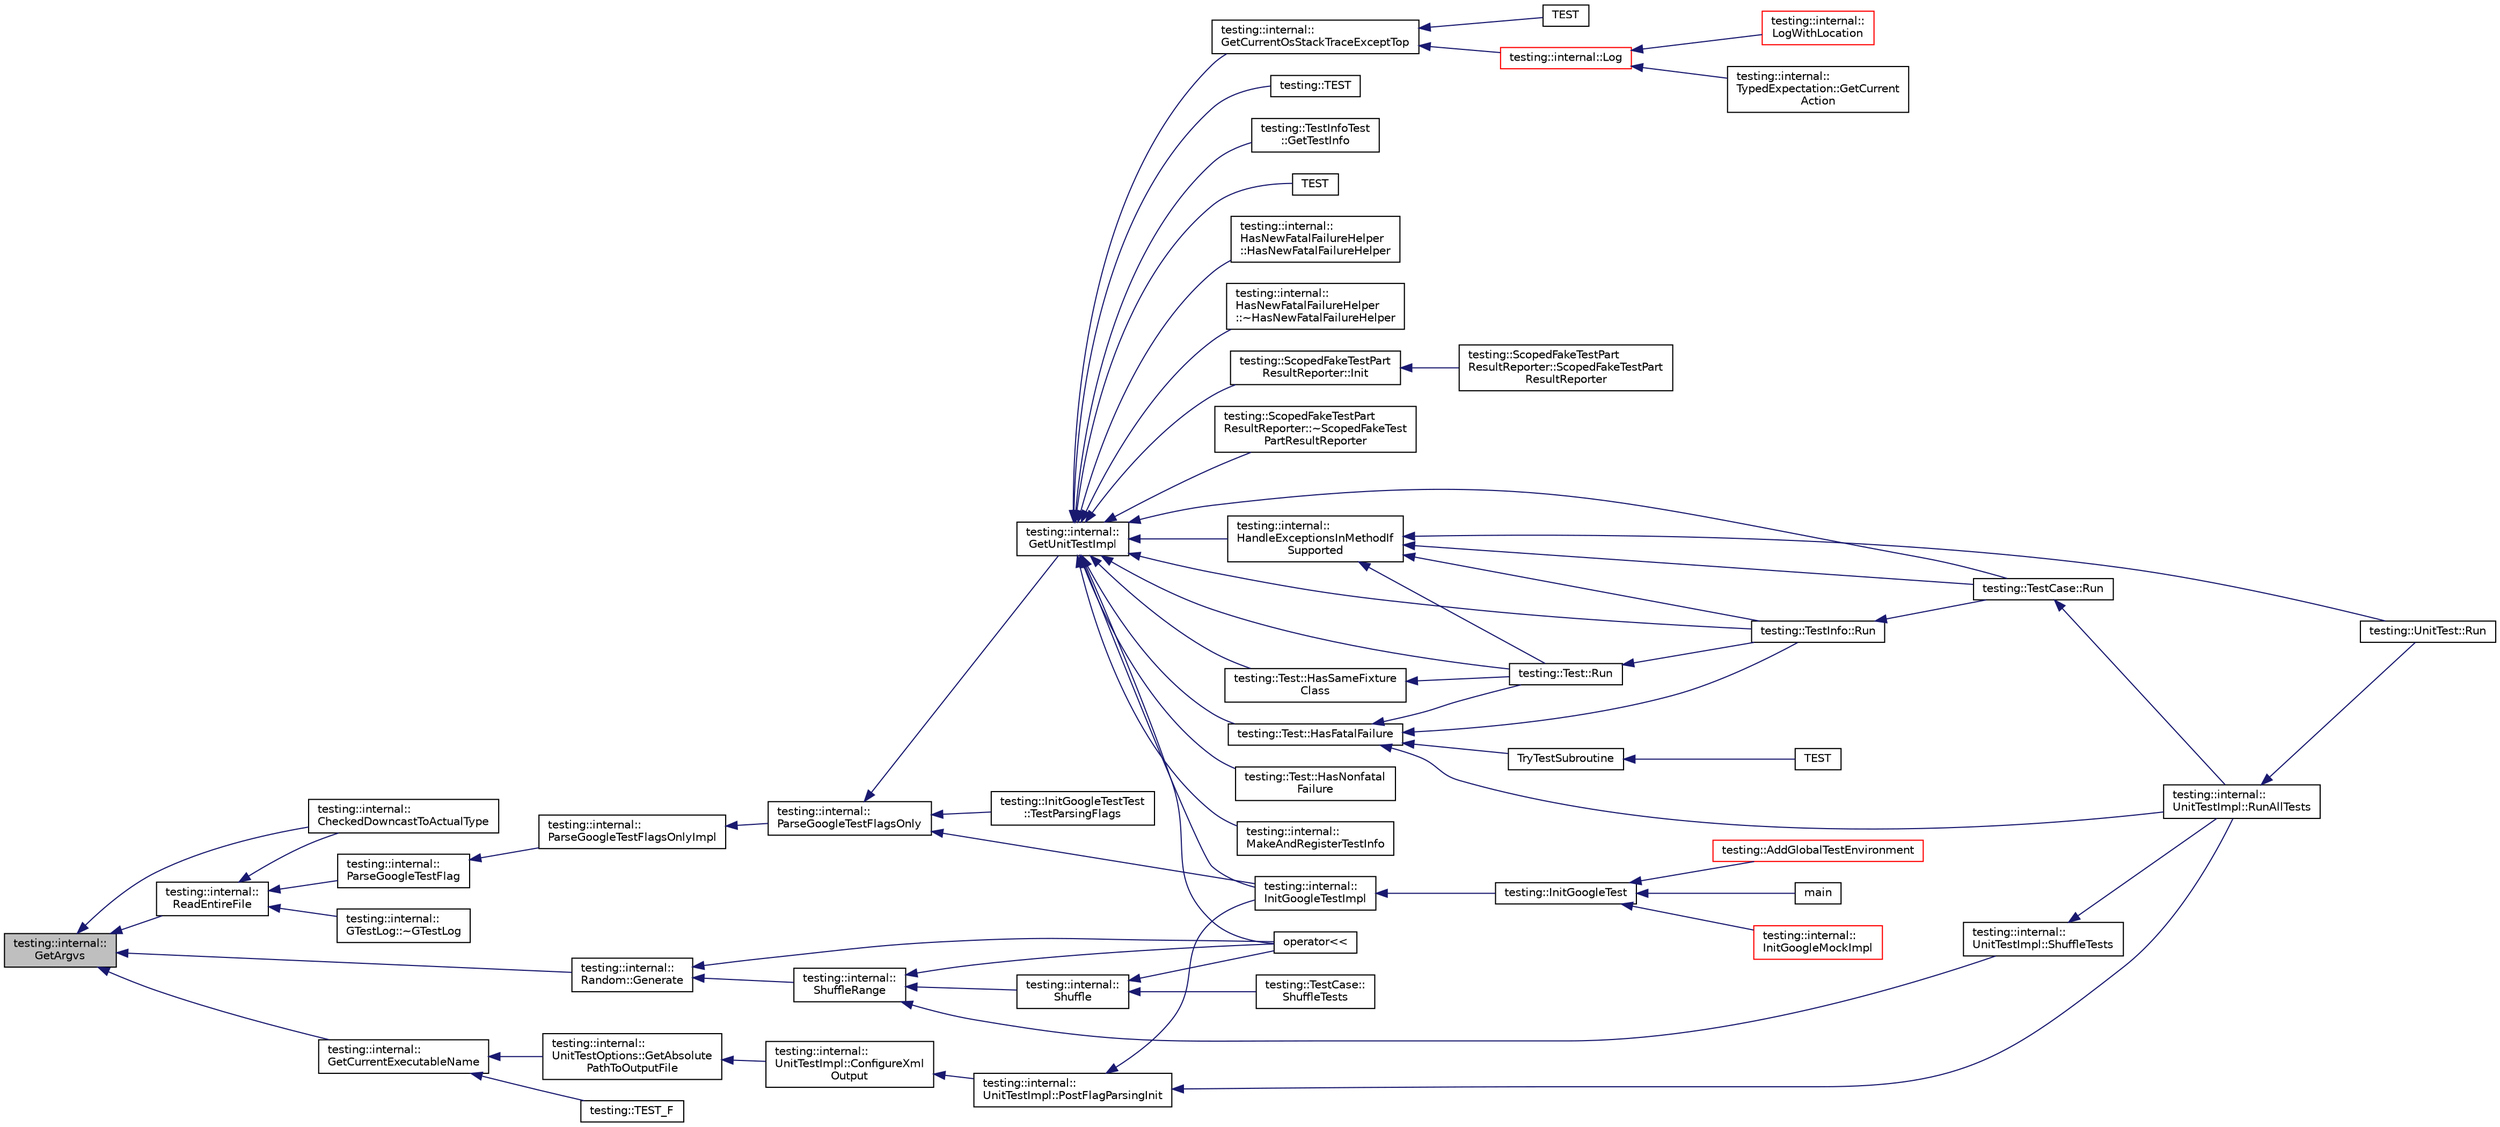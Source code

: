 digraph "testing::internal::GetArgvs"
{
  edge [fontname="Helvetica",fontsize="10",labelfontname="Helvetica",labelfontsize="10"];
  node [fontname="Helvetica",fontsize="10",shape=record];
  rankdir="LR";
  Node840 [label="testing::internal::\lGetArgvs",height=0.2,width=0.4,color="black", fillcolor="grey75", style="filled", fontcolor="black"];
  Node840 -> Node841 [dir="back",color="midnightblue",fontsize="10",style="solid",fontname="Helvetica"];
  Node841 [label="testing::internal::\lCheckedDowncastToActualType",height=0.2,width=0.4,color="black", fillcolor="white", style="filled",URL="$d0/da7/namespacetesting_1_1internal.html#abfe9bfb020d38aa4e0e12c001911b22b"];
  Node840 -> Node842 [dir="back",color="midnightblue",fontsize="10",style="solid",fontname="Helvetica"];
  Node842 [label="testing::internal::\lReadEntireFile",height=0.2,width=0.4,color="black", fillcolor="white", style="filled",URL="$d0/da7/namespacetesting_1_1internal.html#a2cc0be60c54a8701423fe5297e1349ee"];
  Node842 -> Node841 [dir="back",color="midnightblue",fontsize="10",style="solid",fontname="Helvetica"];
  Node842 -> Node843 [dir="back",color="midnightblue",fontsize="10",style="solid",fontname="Helvetica"];
  Node843 [label="testing::internal::\lGTestLog::~GTestLog",height=0.2,width=0.4,color="black", fillcolor="white", style="filled",URL="$dd/d9e/classtesting_1_1internal_1_1_g_test_log.html#a978a099703bbaa0f380216e8d7ee03d3"];
  Node842 -> Node844 [dir="back",color="midnightblue",fontsize="10",style="solid",fontname="Helvetica"];
  Node844 [label="testing::internal::\lParseGoogleTestFlag",height=0.2,width=0.4,color="black", fillcolor="white", style="filled",URL="$d0/da7/namespacetesting_1_1internal.html#afccff08aa2b1ede0dd32c1364a5dee42"];
  Node844 -> Node845 [dir="back",color="midnightblue",fontsize="10",style="solid",fontname="Helvetica"];
  Node845 [label="testing::internal::\lParseGoogleTestFlagsOnlyImpl",height=0.2,width=0.4,color="black", fillcolor="white", style="filled",URL="$d0/da7/namespacetesting_1_1internal.html#ae4c46ce8c3d016848fff52cc5133f2ac"];
  Node845 -> Node846 [dir="back",color="midnightblue",fontsize="10",style="solid",fontname="Helvetica"];
  Node846 [label="testing::internal::\lParseGoogleTestFlagsOnly",height=0.2,width=0.4,color="black", fillcolor="white", style="filled",URL="$d0/da7/namespacetesting_1_1internal.html#a472880afbcc592a41e3d623e2dec8412"];
  Node846 -> Node847 [dir="back",color="midnightblue",fontsize="10",style="solid",fontname="Helvetica"];
  Node847 [label="testing::internal::\lGetUnitTestImpl",height=0.2,width=0.4,color="black", fillcolor="white", style="filled",URL="$d0/da7/namespacetesting_1_1internal.html#a9bd0caf5d16512de38b39599c13ee634"];
  Node847 -> Node848 [dir="back",color="midnightblue",fontsize="10",style="solid",fontname="Helvetica"];
  Node848 [label="testing::internal::\lHasNewFatalFailureHelper\l::HasNewFatalFailureHelper",height=0.2,width=0.4,color="black", fillcolor="white", style="filled",URL="$d7/d43/classtesting_1_1internal_1_1_has_new_fatal_failure_helper.html#a59190a7188db558c00b4c6bf9251859a"];
  Node847 -> Node849 [dir="back",color="midnightblue",fontsize="10",style="solid",fontname="Helvetica"];
  Node849 [label="testing::internal::\lHasNewFatalFailureHelper\l::~HasNewFatalFailureHelper",height=0.2,width=0.4,color="black", fillcolor="white", style="filled",URL="$d7/d43/classtesting_1_1internal_1_1_has_new_fatal_failure_helper.html#a913b1bc7c372868c9b2dbb009044ee97"];
  Node847 -> Node850 [dir="back",color="midnightblue",fontsize="10",style="solid",fontname="Helvetica"];
  Node850 [label="testing::ScopedFakeTestPart\lResultReporter::Init",height=0.2,width=0.4,color="black", fillcolor="white", style="filled",URL="$d2/db7/classtesting_1_1_scoped_fake_test_part_result_reporter.html#a28d280a3f5d172d63b94f70b8e7660d7"];
  Node850 -> Node851 [dir="back",color="midnightblue",fontsize="10",style="solid",fontname="Helvetica"];
  Node851 [label="testing::ScopedFakeTestPart\lResultReporter::ScopedFakeTestPart\lResultReporter",height=0.2,width=0.4,color="black", fillcolor="white", style="filled",URL="$d2/db7/classtesting_1_1_scoped_fake_test_part_result_reporter.html#aa0100ecf4799fb51d45167be6a5de1d5"];
  Node847 -> Node852 [dir="back",color="midnightblue",fontsize="10",style="solid",fontname="Helvetica"];
  Node852 [label="testing::ScopedFakeTestPart\lResultReporter::~ScopedFakeTest\lPartResultReporter",height=0.2,width=0.4,color="black", fillcolor="white", style="filled",URL="$d2/db7/classtesting_1_1_scoped_fake_test_part_result_reporter.html#a4817d59ca70228ebd5d5c3c4e8dd729d"];
  Node847 -> Node853 [dir="back",color="midnightblue",fontsize="10",style="solid",fontname="Helvetica"];
  Node853 [label="testing::Test::HasSameFixture\lClass",height=0.2,width=0.4,color="black", fillcolor="white", style="filled",URL="$df/d69/classtesting_1_1_test.html#ab76536a462529a457429061e209a8ee7"];
  Node853 -> Node854 [dir="back",color="midnightblue",fontsize="10",style="solid",fontname="Helvetica"];
  Node854 [label="testing::Test::Run",height=0.2,width=0.4,color="black", fillcolor="white", style="filled",URL="$df/d69/classtesting_1_1_test.html#ab70d07cb03d17ccb1aedc2be66eaccff"];
  Node854 -> Node855 [dir="back",color="midnightblue",fontsize="10",style="solid",fontname="Helvetica"];
  Node855 [label="testing::TestInfo::Run",height=0.2,width=0.4,color="black", fillcolor="white", style="filled",URL="$d1/d79/classtesting_1_1_test_info.html#ade784915e9be3a01e3a6ef509b77d6c9"];
  Node855 -> Node856 [dir="back",color="midnightblue",fontsize="10",style="solid",fontname="Helvetica"];
  Node856 [label="testing::TestCase::Run",height=0.2,width=0.4,color="black", fillcolor="white", style="filled",URL="$d0/dfa/classtesting_1_1_test_case.html#a6f5b3724cd5a8e446cd48a6150d08cde"];
  Node856 -> Node857 [dir="back",color="midnightblue",fontsize="10",style="solid",fontname="Helvetica"];
  Node857 [label="testing::internal::\lUnitTestImpl::RunAllTests",height=0.2,width=0.4,color="black", fillcolor="white", style="filled",URL="$d7/dda/classtesting_1_1internal_1_1_unit_test_impl.html#a1fb6be9971f4768c4136a05aa9e7e375"];
  Node857 -> Node858 [dir="back",color="midnightblue",fontsize="10",style="solid",fontname="Helvetica"];
  Node858 [label="testing::UnitTest::Run",height=0.2,width=0.4,color="black", fillcolor="white", style="filled",URL="$d7/d47/classtesting_1_1_unit_test.html#a2febc800536b44500565f4c423f359d3"];
  Node847 -> Node859 [dir="back",color="midnightblue",fontsize="10",style="solid",fontname="Helvetica"];
  Node859 [label="testing::internal::\lHandleExceptionsInMethodIf\lSupported",height=0.2,width=0.4,color="black", fillcolor="white", style="filled",URL="$d0/da7/namespacetesting_1_1internal.html#addb2ed165b92b74e25fe9ebe9e46b9f9"];
  Node859 -> Node854 [dir="back",color="midnightblue",fontsize="10",style="solid",fontname="Helvetica"];
  Node859 -> Node855 [dir="back",color="midnightblue",fontsize="10",style="solid",fontname="Helvetica"];
  Node859 -> Node856 [dir="back",color="midnightblue",fontsize="10",style="solid",fontname="Helvetica"];
  Node859 -> Node858 [dir="back",color="midnightblue",fontsize="10",style="solid",fontname="Helvetica"];
  Node847 -> Node854 [dir="back",color="midnightblue",fontsize="10",style="solid",fontname="Helvetica"];
  Node847 -> Node860 [dir="back",color="midnightblue",fontsize="10",style="solid",fontname="Helvetica"];
  Node860 [label="testing::Test::HasFatalFailure",height=0.2,width=0.4,color="black", fillcolor="white", style="filled",URL="$df/d69/classtesting_1_1_test.html#a5e83604628ef542af888d631566ff60c"];
  Node860 -> Node854 [dir="back",color="midnightblue",fontsize="10",style="solid",fontname="Helvetica"];
  Node860 -> Node855 [dir="back",color="midnightblue",fontsize="10",style="solid",fontname="Helvetica"];
  Node860 -> Node857 [dir="back",color="midnightblue",fontsize="10",style="solid",fontname="Helvetica"];
  Node860 -> Node861 [dir="back",color="midnightblue",fontsize="10",style="solid",fontname="Helvetica"];
  Node861 [label="TryTestSubroutine",height=0.2,width=0.4,color="black", fillcolor="white", style="filled",URL="$de/db0/gtest__output__test___8cc.html#a14e796981ca8d3c71dbd2b839c1ce784"];
  Node861 -> Node862 [dir="back",color="midnightblue",fontsize="10",style="solid",fontname="Helvetica"];
  Node862 [label="TEST",height=0.2,width=0.4,color="black", fillcolor="white", style="filled",URL="$de/db0/gtest__output__test___8cc.html#a6076f79ee5f9e8982bba181cbbebb0ed"];
  Node847 -> Node863 [dir="back",color="midnightblue",fontsize="10",style="solid",fontname="Helvetica"];
  Node863 [label="testing::Test::HasNonfatal\lFailure",height=0.2,width=0.4,color="black", fillcolor="white", style="filled",URL="$df/d69/classtesting_1_1_test.html#a8c00e8cc6fe10616b480bd54d2a426cb"];
  Node847 -> Node864 [dir="back",color="midnightblue",fontsize="10",style="solid",fontname="Helvetica"];
  Node864 [label="testing::internal::\lMakeAndRegisterTestInfo",height=0.2,width=0.4,color="black", fillcolor="white", style="filled",URL="$d0/da7/namespacetesting_1_1internal.html#a7f2e4e46c969fcae9d801d93a3e932fd"];
  Node847 -> Node855 [dir="back",color="midnightblue",fontsize="10",style="solid",fontname="Helvetica"];
  Node847 -> Node856 [dir="back",color="midnightblue",fontsize="10",style="solid",fontname="Helvetica"];
  Node847 -> Node865 [dir="back",color="midnightblue",fontsize="10",style="solid",fontname="Helvetica"];
  Node865 [label="testing::internal::\lGetCurrentOsStackTraceExceptTop",height=0.2,width=0.4,color="black", fillcolor="white", style="filled",URL="$d0/da7/namespacetesting_1_1internal.html#aeb475922b8cd1e6c60ac052bbc396e62"];
  Node865 -> Node866 [dir="back",color="midnightblue",fontsize="10",style="solid",fontname="Helvetica"];
  Node866 [label="testing::internal::Log",height=0.2,width=0.4,color="red", fillcolor="white", style="filled",URL="$d0/da7/namespacetesting_1_1internal.html#a8a57ce0412334a3f487bbaa8321febbe"];
  Node866 -> Node867 [dir="back",color="midnightblue",fontsize="10",style="solid",fontname="Helvetica"];
  Node867 [label="testing::internal::\lTypedExpectation::GetCurrent\lAction",height=0.2,width=0.4,color="black", fillcolor="white", style="filled",URL="$d2/d4b/classtesting_1_1internal_1_1_typed_expectation.html#a5053b8335ca295b34cd6a68f8d462602"];
  Node866 -> Node868 [dir="back",color="midnightblue",fontsize="10",style="solid",fontname="Helvetica"];
  Node868 [label="testing::internal::\lLogWithLocation",height=0.2,width=0.4,color="red", fillcolor="white", style="filled",URL="$d0/da7/namespacetesting_1_1internal.html#a07f4411f23f8b1b731858be9dda3fdcc"];
  Node865 -> Node874 [dir="back",color="midnightblue",fontsize="10",style="solid",fontname="Helvetica"];
  Node874 [label="TEST",height=0.2,width=0.4,color="black", fillcolor="white", style="filled",URL="$df/d01/gtest__unittest_8cc.html#a386c193fa342a6cb3a88ffe4751a264b"];
  Node847 -> Node875 [dir="back",color="midnightblue",fontsize="10",style="solid",fontname="Helvetica"];
  Node875 [label="testing::internal::\lInitGoogleTestImpl",height=0.2,width=0.4,color="black", fillcolor="white", style="filled",URL="$d0/da7/namespacetesting_1_1internal.html#ac3c6fa93391768aa91c6238b31aaeeb5"];
  Node875 -> Node876 [dir="back",color="midnightblue",fontsize="10",style="solid",fontname="Helvetica"];
  Node876 [label="testing::InitGoogleTest",height=0.2,width=0.4,color="black", fillcolor="white", style="filled",URL="$d0/d75/namespacetesting.html#afd726ae08c9bd16dc52f78c822d9946b"];
  Node876 -> Node877 [dir="back",color="midnightblue",fontsize="10",style="solid",fontname="Helvetica"];
  Node877 [label="testing::internal::\lInitGoogleMockImpl",height=0.2,width=0.4,color="red", fillcolor="white", style="filled",URL="$d0/da7/namespacetesting_1_1internal.html#a3823844199df88af9493026031cf7744"];
  Node876 -> Node882 [dir="back",color="midnightblue",fontsize="10",style="solid",fontname="Helvetica"];
  Node882 [label="testing::AddGlobalTestEnvironment",height=0.2,width=0.4,color="red", fillcolor="white", style="filled",URL="$d0/d75/namespacetesting.html#a460d7b998622e332392c1e00be3a60d5"];
  Node876 -> Node884 [dir="back",color="midnightblue",fontsize="10",style="solid",fontname="Helvetica"];
  Node884 [label="main",height=0.2,width=0.4,color="black", fillcolor="white", style="filled",URL="$de/d85/sample10__unittest_8cc.html#a3c04138a5bfe5d72780bb7e82a18e627"];
  Node847 -> Node885 [dir="back",color="midnightblue",fontsize="10",style="solid",fontname="Helvetica"];
  Node885 [label="operator\<\<",height=0.2,width=0.4,color="black", fillcolor="white", style="filled",URL="$df/d01/gtest__unittest_8cc.html#a5f23eac320bc1c1dcd3cec464e31b5c6"];
  Node847 -> Node886 [dir="back",color="midnightblue",fontsize="10",style="solid",fontname="Helvetica"];
  Node886 [label="testing::TEST",height=0.2,width=0.4,color="black", fillcolor="white", style="filled",URL="$d0/d75/namespacetesting.html#ae0cbea692840c88ab0b03285eb69ac97"];
  Node847 -> Node887 [dir="back",color="midnightblue",fontsize="10",style="solid",fontname="Helvetica"];
  Node887 [label="testing::TestInfoTest\l::GetTestInfo",height=0.2,width=0.4,color="black", fillcolor="white", style="filled",URL="$d8/dd2/classtesting_1_1_test_info_test.html#a4140c1302bf53c7f1375a23923624f04"];
  Node847 -> Node888 [dir="back",color="midnightblue",fontsize="10",style="solid",fontname="Helvetica"];
  Node888 [label="TEST",height=0.2,width=0.4,color="black", fillcolor="white", style="filled",URL="$df/d01/gtest__unittest_8cc.html#a3e3bfce9c199215053e43d9d1a248af8"];
  Node846 -> Node875 [dir="back",color="midnightblue",fontsize="10",style="solid",fontname="Helvetica"];
  Node846 -> Node889 [dir="back",color="midnightblue",fontsize="10",style="solid",fontname="Helvetica"];
  Node889 [label="testing::InitGoogleTestTest\l::TestParsingFlags",height=0.2,width=0.4,color="black", fillcolor="white", style="filled",URL="$d4/d81/classtesting_1_1_init_google_test_test.html#add290338cf429308d0ab275ae4c46e69"];
  Node840 -> Node890 [dir="back",color="midnightblue",fontsize="10",style="solid",fontname="Helvetica"];
  Node890 [label="testing::internal::\lRandom::Generate",height=0.2,width=0.4,color="black", fillcolor="white", style="filled",URL="$db/da2/classtesting_1_1internal_1_1_random.html#a9315b7fb621cbcfdf92ed4b5e584c0db"];
  Node890 -> Node891 [dir="back",color="midnightblue",fontsize="10",style="solid",fontname="Helvetica"];
  Node891 [label="testing::internal::\lShuffleRange",height=0.2,width=0.4,color="black", fillcolor="white", style="filled",URL="$d0/da7/namespacetesting_1_1internal.html#a0e1d3dc36138a591769412d4c7779861"];
  Node891 -> Node892 [dir="back",color="midnightblue",fontsize="10",style="solid",fontname="Helvetica"];
  Node892 [label="testing::internal::\lShuffle",height=0.2,width=0.4,color="black", fillcolor="white", style="filled",URL="$d0/da7/namespacetesting_1_1internal.html#a90d9e6ffe8522a7eb1b2ce9b1a0c4673"];
  Node892 -> Node893 [dir="back",color="midnightblue",fontsize="10",style="solid",fontname="Helvetica"];
  Node893 [label="testing::TestCase::\lShuffleTests",height=0.2,width=0.4,color="black", fillcolor="white", style="filled",URL="$d0/dfa/classtesting_1_1_test_case.html#ac26160e2aeb3d8c86b611843c5abdb29"];
  Node892 -> Node885 [dir="back",color="midnightblue",fontsize="10",style="solid",fontname="Helvetica"];
  Node891 -> Node894 [dir="back",color="midnightblue",fontsize="10",style="solid",fontname="Helvetica"];
  Node894 [label="testing::internal::\lUnitTestImpl::ShuffleTests",height=0.2,width=0.4,color="black", fillcolor="white", style="filled",URL="$d7/dda/classtesting_1_1internal_1_1_unit_test_impl.html#aaaa38e6a4372e6bb9bbe3143a3a32b65"];
  Node894 -> Node857 [dir="back",color="midnightblue",fontsize="10",style="solid",fontname="Helvetica"];
  Node891 -> Node885 [dir="back",color="midnightblue",fontsize="10",style="solid",fontname="Helvetica"];
  Node890 -> Node885 [dir="back",color="midnightblue",fontsize="10",style="solid",fontname="Helvetica"];
  Node840 -> Node895 [dir="back",color="midnightblue",fontsize="10",style="solid",fontname="Helvetica"];
  Node895 [label="testing::internal::\lGetCurrentExecutableName",height=0.2,width=0.4,color="black", fillcolor="white", style="filled",URL="$d0/da7/namespacetesting_1_1internal.html#a7a2bbf069f75bc99873976ad6fc356ad"];
  Node895 -> Node896 [dir="back",color="midnightblue",fontsize="10",style="solid",fontname="Helvetica"];
  Node896 [label="testing::internal::\lUnitTestOptions::GetAbsolute\lPathToOutputFile",height=0.2,width=0.4,color="black", fillcolor="white", style="filled",URL="$d9/df0/classtesting_1_1internal_1_1_unit_test_options.html#a993fb30ad66104158c8c0ac508daca3f"];
  Node896 -> Node897 [dir="back",color="midnightblue",fontsize="10",style="solid",fontname="Helvetica"];
  Node897 [label="testing::internal::\lUnitTestImpl::ConfigureXml\lOutput",height=0.2,width=0.4,color="black", fillcolor="white", style="filled",URL="$d7/dda/classtesting_1_1internal_1_1_unit_test_impl.html#a21cd7b2928de03a55b5252f29dd5ae6d"];
  Node897 -> Node898 [dir="back",color="midnightblue",fontsize="10",style="solid",fontname="Helvetica"];
  Node898 [label="testing::internal::\lUnitTestImpl::PostFlagParsingInit",height=0.2,width=0.4,color="black", fillcolor="white", style="filled",URL="$d7/dda/classtesting_1_1internal_1_1_unit_test_impl.html#a772894193104b1b2516f16e6ff813168"];
  Node898 -> Node857 [dir="back",color="midnightblue",fontsize="10",style="solid",fontname="Helvetica"];
  Node898 -> Node875 [dir="back",color="midnightblue",fontsize="10",style="solid",fontname="Helvetica"];
  Node895 -> Node899 [dir="back",color="midnightblue",fontsize="10",style="solid",fontname="Helvetica"];
  Node899 [label="testing::TEST_F",height=0.2,width=0.4,color="black", fillcolor="white", style="filled",URL="$d0/d75/namespacetesting.html#ad7513c23ff21a4d2761cadfd2afe87e1"];
}
